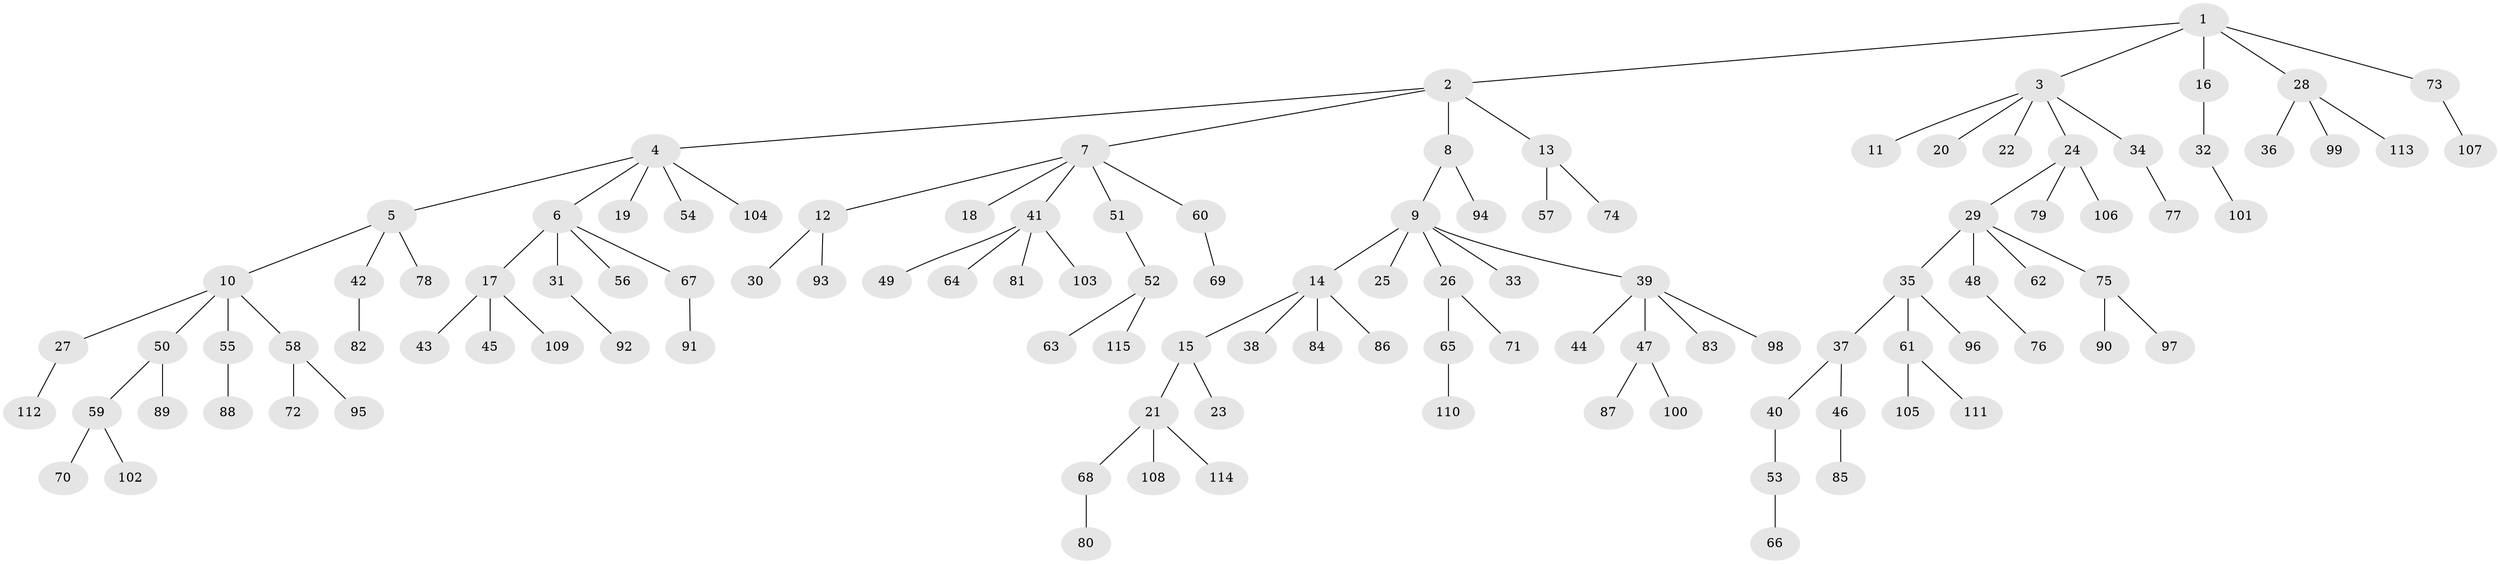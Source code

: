 // coarse degree distribution, {5: 0.07407407407407407, 9: 0.012345679012345678, 3: 0.07407407407407407, 7: 0.012345679012345678, 1: 0.6172839506172839, 2: 0.14814814814814814, 4: 0.04938271604938271, 6: 0.012345679012345678}
// Generated by graph-tools (version 1.1) at 2025/24/03/03/25 07:24:05]
// undirected, 115 vertices, 114 edges
graph export_dot {
graph [start="1"]
  node [color=gray90,style=filled];
  1;
  2;
  3;
  4;
  5;
  6;
  7;
  8;
  9;
  10;
  11;
  12;
  13;
  14;
  15;
  16;
  17;
  18;
  19;
  20;
  21;
  22;
  23;
  24;
  25;
  26;
  27;
  28;
  29;
  30;
  31;
  32;
  33;
  34;
  35;
  36;
  37;
  38;
  39;
  40;
  41;
  42;
  43;
  44;
  45;
  46;
  47;
  48;
  49;
  50;
  51;
  52;
  53;
  54;
  55;
  56;
  57;
  58;
  59;
  60;
  61;
  62;
  63;
  64;
  65;
  66;
  67;
  68;
  69;
  70;
  71;
  72;
  73;
  74;
  75;
  76;
  77;
  78;
  79;
  80;
  81;
  82;
  83;
  84;
  85;
  86;
  87;
  88;
  89;
  90;
  91;
  92;
  93;
  94;
  95;
  96;
  97;
  98;
  99;
  100;
  101;
  102;
  103;
  104;
  105;
  106;
  107;
  108;
  109;
  110;
  111;
  112;
  113;
  114;
  115;
  1 -- 2;
  1 -- 3;
  1 -- 16;
  1 -- 28;
  1 -- 73;
  2 -- 4;
  2 -- 7;
  2 -- 8;
  2 -- 13;
  3 -- 11;
  3 -- 20;
  3 -- 22;
  3 -- 24;
  3 -- 34;
  4 -- 5;
  4 -- 6;
  4 -- 19;
  4 -- 54;
  4 -- 104;
  5 -- 10;
  5 -- 42;
  5 -- 78;
  6 -- 17;
  6 -- 31;
  6 -- 56;
  6 -- 67;
  7 -- 12;
  7 -- 18;
  7 -- 41;
  7 -- 51;
  7 -- 60;
  8 -- 9;
  8 -- 94;
  9 -- 14;
  9 -- 25;
  9 -- 26;
  9 -- 33;
  9 -- 39;
  10 -- 27;
  10 -- 50;
  10 -- 55;
  10 -- 58;
  12 -- 30;
  12 -- 93;
  13 -- 57;
  13 -- 74;
  14 -- 15;
  14 -- 38;
  14 -- 84;
  14 -- 86;
  15 -- 21;
  15 -- 23;
  16 -- 32;
  17 -- 43;
  17 -- 45;
  17 -- 109;
  21 -- 68;
  21 -- 108;
  21 -- 114;
  24 -- 29;
  24 -- 79;
  24 -- 106;
  26 -- 65;
  26 -- 71;
  27 -- 112;
  28 -- 36;
  28 -- 99;
  28 -- 113;
  29 -- 35;
  29 -- 48;
  29 -- 62;
  29 -- 75;
  31 -- 92;
  32 -- 101;
  34 -- 77;
  35 -- 37;
  35 -- 61;
  35 -- 96;
  37 -- 40;
  37 -- 46;
  39 -- 44;
  39 -- 47;
  39 -- 83;
  39 -- 98;
  40 -- 53;
  41 -- 49;
  41 -- 64;
  41 -- 81;
  41 -- 103;
  42 -- 82;
  46 -- 85;
  47 -- 87;
  47 -- 100;
  48 -- 76;
  50 -- 59;
  50 -- 89;
  51 -- 52;
  52 -- 63;
  52 -- 115;
  53 -- 66;
  55 -- 88;
  58 -- 72;
  58 -- 95;
  59 -- 70;
  59 -- 102;
  60 -- 69;
  61 -- 105;
  61 -- 111;
  65 -- 110;
  67 -- 91;
  68 -- 80;
  73 -- 107;
  75 -- 90;
  75 -- 97;
}
